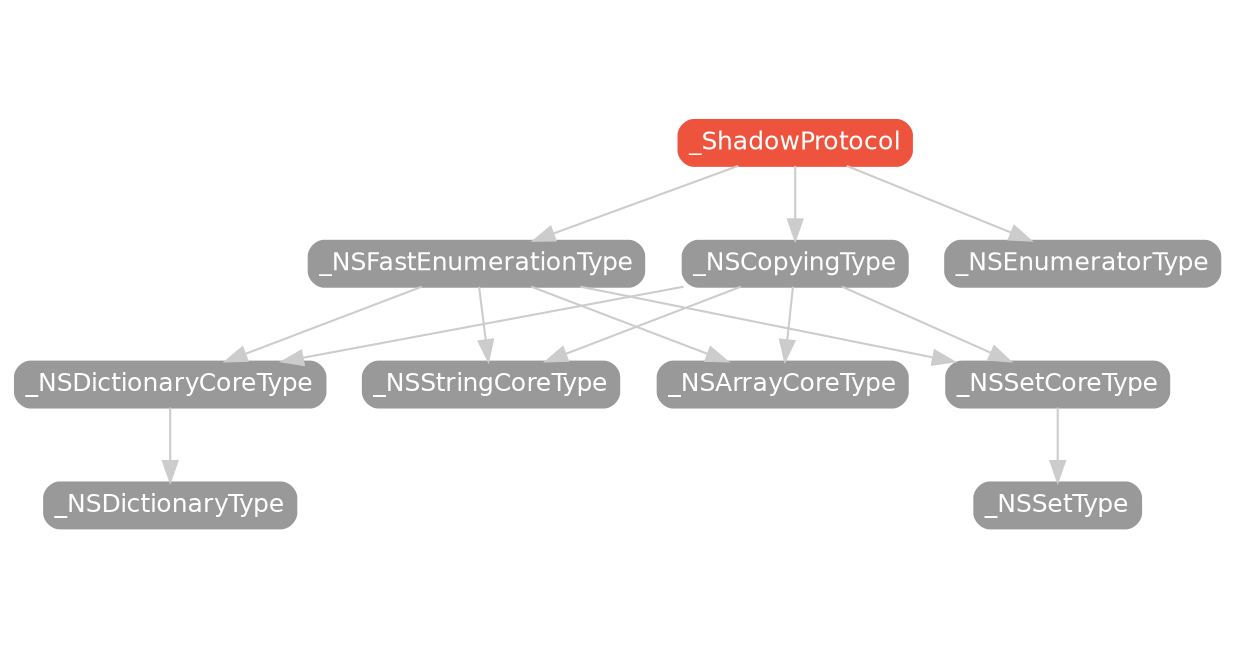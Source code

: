 strict digraph "_ShadowProtocol - Type Hierarchy - SwiftDoc.org" {
    pad="0.1,0.8"
    node [shape=box, style="filled,rounded", color="#999999", fillcolor="#999999", fontcolor=white, fontname=Helvetica, fontnames="Helvetica,sansserif", fontsize=12, margin="0.07,0.05", height="0.3"]
    edge [color="#cccccc"]
    "_NSArrayCoreType" [URL="/protocol/_NSArrayCoreType/"]
    "_NSCopyingType" [URL="/protocol/_NSCopyingType/"]
    "_NSDictionaryCoreType" [URL="/protocol/_NSDictionaryCoreType/"]
    "_NSDictionaryType" [URL="/protocol/_NSDictionaryType/"]
    "_NSEnumeratorType" [URL="/protocol/_NSEnumeratorType/"]
    "_NSFastEnumerationType" [URL="/protocol/_NSFastEnumerationType/"]
    "_NSSetCoreType" [URL="/protocol/_NSSetCoreType/"]
    "_NSSetType" [URL="/protocol/_NSSetType/"]
    "_NSStringCoreType" [URL="/protocol/_NSStringCoreType/"]
    "_ShadowProtocol" [URL="/protocol/_ShadowProtocol/", style="filled,rounded", fillcolor="#ee543d", color="#ee543d"]    "_ShadowProtocol" -> "_NSCopyingType"
    "_ShadowProtocol" -> "_NSEnumeratorType"
    "_ShadowProtocol" -> "_NSFastEnumerationType"
    "_NSCopyingType" -> "_NSArrayCoreType"
    "_NSCopyingType" -> "_NSDictionaryCoreType"
    "_NSCopyingType" -> "_NSSetCoreType"
    "_NSCopyingType" -> "_NSStringCoreType"
    "_NSDictionaryCoreType" -> "_NSDictionaryType"
    "_NSSetCoreType" -> "_NSSetType"
    "_NSFastEnumerationType" -> "_NSArrayCoreType"
    "_NSFastEnumerationType" -> "_NSDictionaryCoreType"
    "_NSFastEnumerationType" -> "_NSSetCoreType"
    "_NSFastEnumerationType" -> "_NSStringCoreType"
    "_NSDictionaryCoreType" -> "_NSDictionaryType"
    "_NSSetCoreType" -> "_NSSetType"
    subgraph Types {
        rank = max; 
    }
}